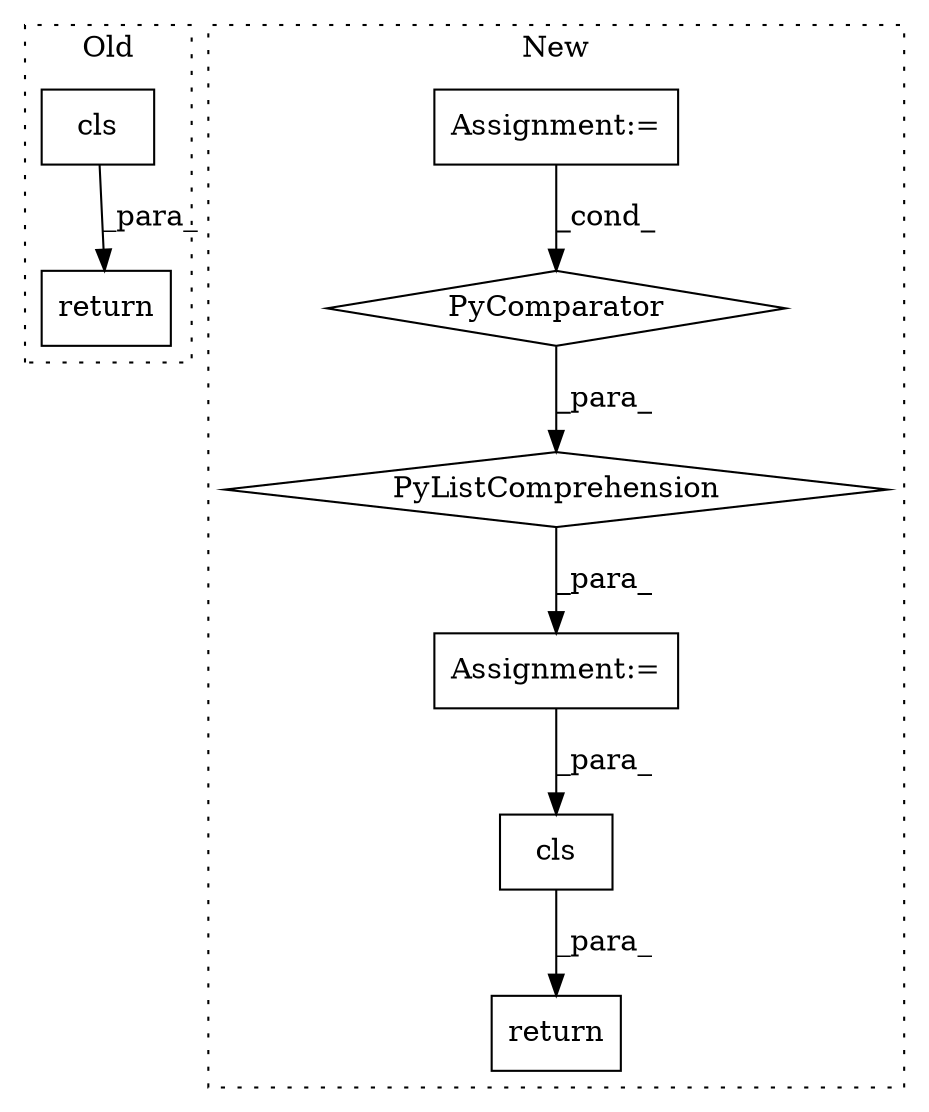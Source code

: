 digraph G {
subgraph cluster0 {
1 [label="cls" a="32" s="450,507" l="4,1" shape="box"];
6 [label="return" a="41" s="443" l="7" shape="box"];
label = "Old";
style="dotted";
}
subgraph cluster1 {
2 [label="PyComparator" a="113" s="619" l="28" shape="diamond"];
3 [label="cls" a="32" s="662,674" l="4,1" shape="box"];
4 [label="Assignment:=" a="7" s="442" l="5" shape="box"];
5 [label="return" a="41" s="655" l="7" shape="box"];
7 [label="PyListComprehension" a="109" s="512" l="143" shape="diamond"];
8 [label="Assignment:=" a="7" s="500" l="12" shape="box"];
label = "New";
style="dotted";
}
1 -> 6 [label="_para_"];
2 -> 7 [label="_para_"];
3 -> 5 [label="_para_"];
4 -> 2 [label="_cond_"];
7 -> 8 [label="_para_"];
8 -> 3 [label="_para_"];
}